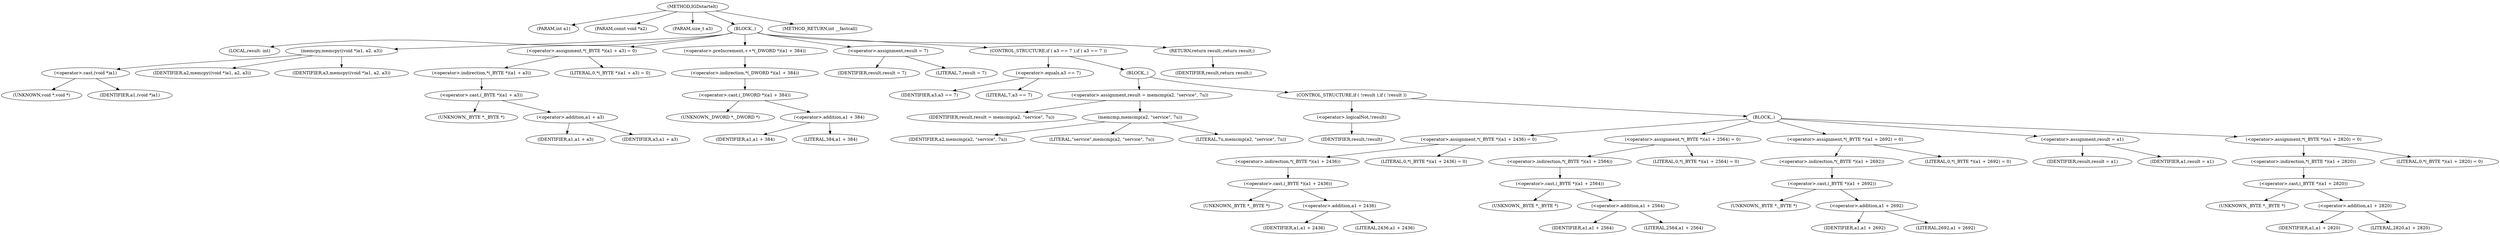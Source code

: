 digraph IGDstartelt {  
"1000102" [label = "(METHOD,IGDstartelt)" ]
"1000103" [label = "(PARAM,int a1)" ]
"1000104" [label = "(PARAM,const void *a2)" ]
"1000105" [label = "(PARAM,size_t a3)" ]
"1000106" [label = "(BLOCK,,)" ]
"1000107" [label = "(LOCAL,result: int)" ]
"1000108" [label = "(memcpy,memcpy((void *)a1, a2, a3))" ]
"1000109" [label = "(<operator>.cast,(void *)a1)" ]
"1000110" [label = "(UNKNOWN,void *,void *)" ]
"1000111" [label = "(IDENTIFIER,a1,(void *)a1)" ]
"1000112" [label = "(IDENTIFIER,a2,memcpy((void *)a1, a2, a3))" ]
"1000113" [label = "(IDENTIFIER,a3,memcpy((void *)a1, a2, a3))" ]
"1000114" [label = "(<operator>.assignment,*(_BYTE *)(a1 + a3) = 0)" ]
"1000115" [label = "(<operator>.indirection,*(_BYTE *)(a1 + a3))" ]
"1000116" [label = "(<operator>.cast,(_BYTE *)(a1 + a3))" ]
"1000117" [label = "(UNKNOWN,_BYTE *,_BYTE *)" ]
"1000118" [label = "(<operator>.addition,a1 + a3)" ]
"1000119" [label = "(IDENTIFIER,a1,a1 + a3)" ]
"1000120" [label = "(IDENTIFIER,a3,a1 + a3)" ]
"1000121" [label = "(LITERAL,0,*(_BYTE *)(a1 + a3) = 0)" ]
"1000122" [label = "(<operator>.preIncrement,++*(_DWORD *)(a1 + 384))" ]
"1000123" [label = "(<operator>.indirection,*(_DWORD *)(a1 + 384))" ]
"1000124" [label = "(<operator>.cast,(_DWORD *)(a1 + 384))" ]
"1000125" [label = "(UNKNOWN,_DWORD *,_DWORD *)" ]
"1000126" [label = "(<operator>.addition,a1 + 384)" ]
"1000127" [label = "(IDENTIFIER,a1,a1 + 384)" ]
"1000128" [label = "(LITERAL,384,a1 + 384)" ]
"1000129" [label = "(<operator>.assignment,result = 7)" ]
"1000130" [label = "(IDENTIFIER,result,result = 7)" ]
"1000131" [label = "(LITERAL,7,result = 7)" ]
"1000132" [label = "(CONTROL_STRUCTURE,if ( a3 == 7 ),if ( a3 == 7 ))" ]
"1000133" [label = "(<operator>.equals,a3 == 7)" ]
"1000134" [label = "(IDENTIFIER,a3,a3 == 7)" ]
"1000135" [label = "(LITERAL,7,a3 == 7)" ]
"1000136" [label = "(BLOCK,,)" ]
"1000137" [label = "(<operator>.assignment,result = memcmp(a2, \"service\", 7u))" ]
"1000138" [label = "(IDENTIFIER,result,result = memcmp(a2, \"service\", 7u))" ]
"1000139" [label = "(memcmp,memcmp(a2, \"service\", 7u))" ]
"1000140" [label = "(IDENTIFIER,a2,memcmp(a2, \"service\", 7u))" ]
"1000141" [label = "(LITERAL,\"service\",memcmp(a2, \"service\", 7u))" ]
"1000142" [label = "(LITERAL,7u,memcmp(a2, \"service\", 7u))" ]
"1000143" [label = "(CONTROL_STRUCTURE,if ( !result ),if ( !result ))" ]
"1000144" [label = "(<operator>.logicalNot,!result)" ]
"1000145" [label = "(IDENTIFIER,result,!result)" ]
"1000146" [label = "(BLOCK,,)" ]
"1000147" [label = "(<operator>.assignment,*(_BYTE *)(a1 + 2436) = 0)" ]
"1000148" [label = "(<operator>.indirection,*(_BYTE *)(a1 + 2436))" ]
"1000149" [label = "(<operator>.cast,(_BYTE *)(a1 + 2436))" ]
"1000150" [label = "(UNKNOWN,_BYTE *,_BYTE *)" ]
"1000151" [label = "(<operator>.addition,a1 + 2436)" ]
"1000152" [label = "(IDENTIFIER,a1,a1 + 2436)" ]
"1000153" [label = "(LITERAL,2436,a1 + 2436)" ]
"1000154" [label = "(LITERAL,0,*(_BYTE *)(a1 + 2436) = 0)" ]
"1000155" [label = "(<operator>.assignment,*(_BYTE *)(a1 + 2564) = 0)" ]
"1000156" [label = "(<operator>.indirection,*(_BYTE *)(a1 + 2564))" ]
"1000157" [label = "(<operator>.cast,(_BYTE *)(a1 + 2564))" ]
"1000158" [label = "(UNKNOWN,_BYTE *,_BYTE *)" ]
"1000159" [label = "(<operator>.addition,a1 + 2564)" ]
"1000160" [label = "(IDENTIFIER,a1,a1 + 2564)" ]
"1000161" [label = "(LITERAL,2564,a1 + 2564)" ]
"1000162" [label = "(LITERAL,0,*(_BYTE *)(a1 + 2564) = 0)" ]
"1000163" [label = "(<operator>.assignment,*(_BYTE *)(a1 + 2692) = 0)" ]
"1000164" [label = "(<operator>.indirection,*(_BYTE *)(a1 + 2692))" ]
"1000165" [label = "(<operator>.cast,(_BYTE *)(a1 + 2692))" ]
"1000166" [label = "(UNKNOWN,_BYTE *,_BYTE *)" ]
"1000167" [label = "(<operator>.addition,a1 + 2692)" ]
"1000168" [label = "(IDENTIFIER,a1,a1 + 2692)" ]
"1000169" [label = "(LITERAL,2692,a1 + 2692)" ]
"1000170" [label = "(LITERAL,0,*(_BYTE *)(a1 + 2692) = 0)" ]
"1000171" [label = "(<operator>.assignment,result = a1)" ]
"1000172" [label = "(IDENTIFIER,result,result = a1)" ]
"1000173" [label = "(IDENTIFIER,a1,result = a1)" ]
"1000174" [label = "(<operator>.assignment,*(_BYTE *)(a1 + 2820) = 0)" ]
"1000175" [label = "(<operator>.indirection,*(_BYTE *)(a1 + 2820))" ]
"1000176" [label = "(<operator>.cast,(_BYTE *)(a1 + 2820))" ]
"1000177" [label = "(UNKNOWN,_BYTE *,_BYTE *)" ]
"1000178" [label = "(<operator>.addition,a1 + 2820)" ]
"1000179" [label = "(IDENTIFIER,a1,a1 + 2820)" ]
"1000180" [label = "(LITERAL,2820,a1 + 2820)" ]
"1000181" [label = "(LITERAL,0,*(_BYTE *)(a1 + 2820) = 0)" ]
"1000182" [label = "(RETURN,return result;,return result;)" ]
"1000183" [label = "(IDENTIFIER,result,return result;)" ]
"1000184" [label = "(METHOD_RETURN,int __fastcall)" ]
  "1000102" -> "1000103" 
  "1000102" -> "1000104" 
  "1000102" -> "1000105" 
  "1000102" -> "1000106" 
  "1000102" -> "1000184" 
  "1000106" -> "1000107" 
  "1000106" -> "1000108" 
  "1000106" -> "1000114" 
  "1000106" -> "1000122" 
  "1000106" -> "1000129" 
  "1000106" -> "1000132" 
  "1000106" -> "1000182" 
  "1000108" -> "1000109" 
  "1000108" -> "1000112" 
  "1000108" -> "1000113" 
  "1000109" -> "1000110" 
  "1000109" -> "1000111" 
  "1000114" -> "1000115" 
  "1000114" -> "1000121" 
  "1000115" -> "1000116" 
  "1000116" -> "1000117" 
  "1000116" -> "1000118" 
  "1000118" -> "1000119" 
  "1000118" -> "1000120" 
  "1000122" -> "1000123" 
  "1000123" -> "1000124" 
  "1000124" -> "1000125" 
  "1000124" -> "1000126" 
  "1000126" -> "1000127" 
  "1000126" -> "1000128" 
  "1000129" -> "1000130" 
  "1000129" -> "1000131" 
  "1000132" -> "1000133" 
  "1000132" -> "1000136" 
  "1000133" -> "1000134" 
  "1000133" -> "1000135" 
  "1000136" -> "1000137" 
  "1000136" -> "1000143" 
  "1000137" -> "1000138" 
  "1000137" -> "1000139" 
  "1000139" -> "1000140" 
  "1000139" -> "1000141" 
  "1000139" -> "1000142" 
  "1000143" -> "1000144" 
  "1000143" -> "1000146" 
  "1000144" -> "1000145" 
  "1000146" -> "1000147" 
  "1000146" -> "1000155" 
  "1000146" -> "1000163" 
  "1000146" -> "1000171" 
  "1000146" -> "1000174" 
  "1000147" -> "1000148" 
  "1000147" -> "1000154" 
  "1000148" -> "1000149" 
  "1000149" -> "1000150" 
  "1000149" -> "1000151" 
  "1000151" -> "1000152" 
  "1000151" -> "1000153" 
  "1000155" -> "1000156" 
  "1000155" -> "1000162" 
  "1000156" -> "1000157" 
  "1000157" -> "1000158" 
  "1000157" -> "1000159" 
  "1000159" -> "1000160" 
  "1000159" -> "1000161" 
  "1000163" -> "1000164" 
  "1000163" -> "1000170" 
  "1000164" -> "1000165" 
  "1000165" -> "1000166" 
  "1000165" -> "1000167" 
  "1000167" -> "1000168" 
  "1000167" -> "1000169" 
  "1000171" -> "1000172" 
  "1000171" -> "1000173" 
  "1000174" -> "1000175" 
  "1000174" -> "1000181" 
  "1000175" -> "1000176" 
  "1000176" -> "1000177" 
  "1000176" -> "1000178" 
  "1000178" -> "1000179" 
  "1000178" -> "1000180" 
  "1000182" -> "1000183" 
}
